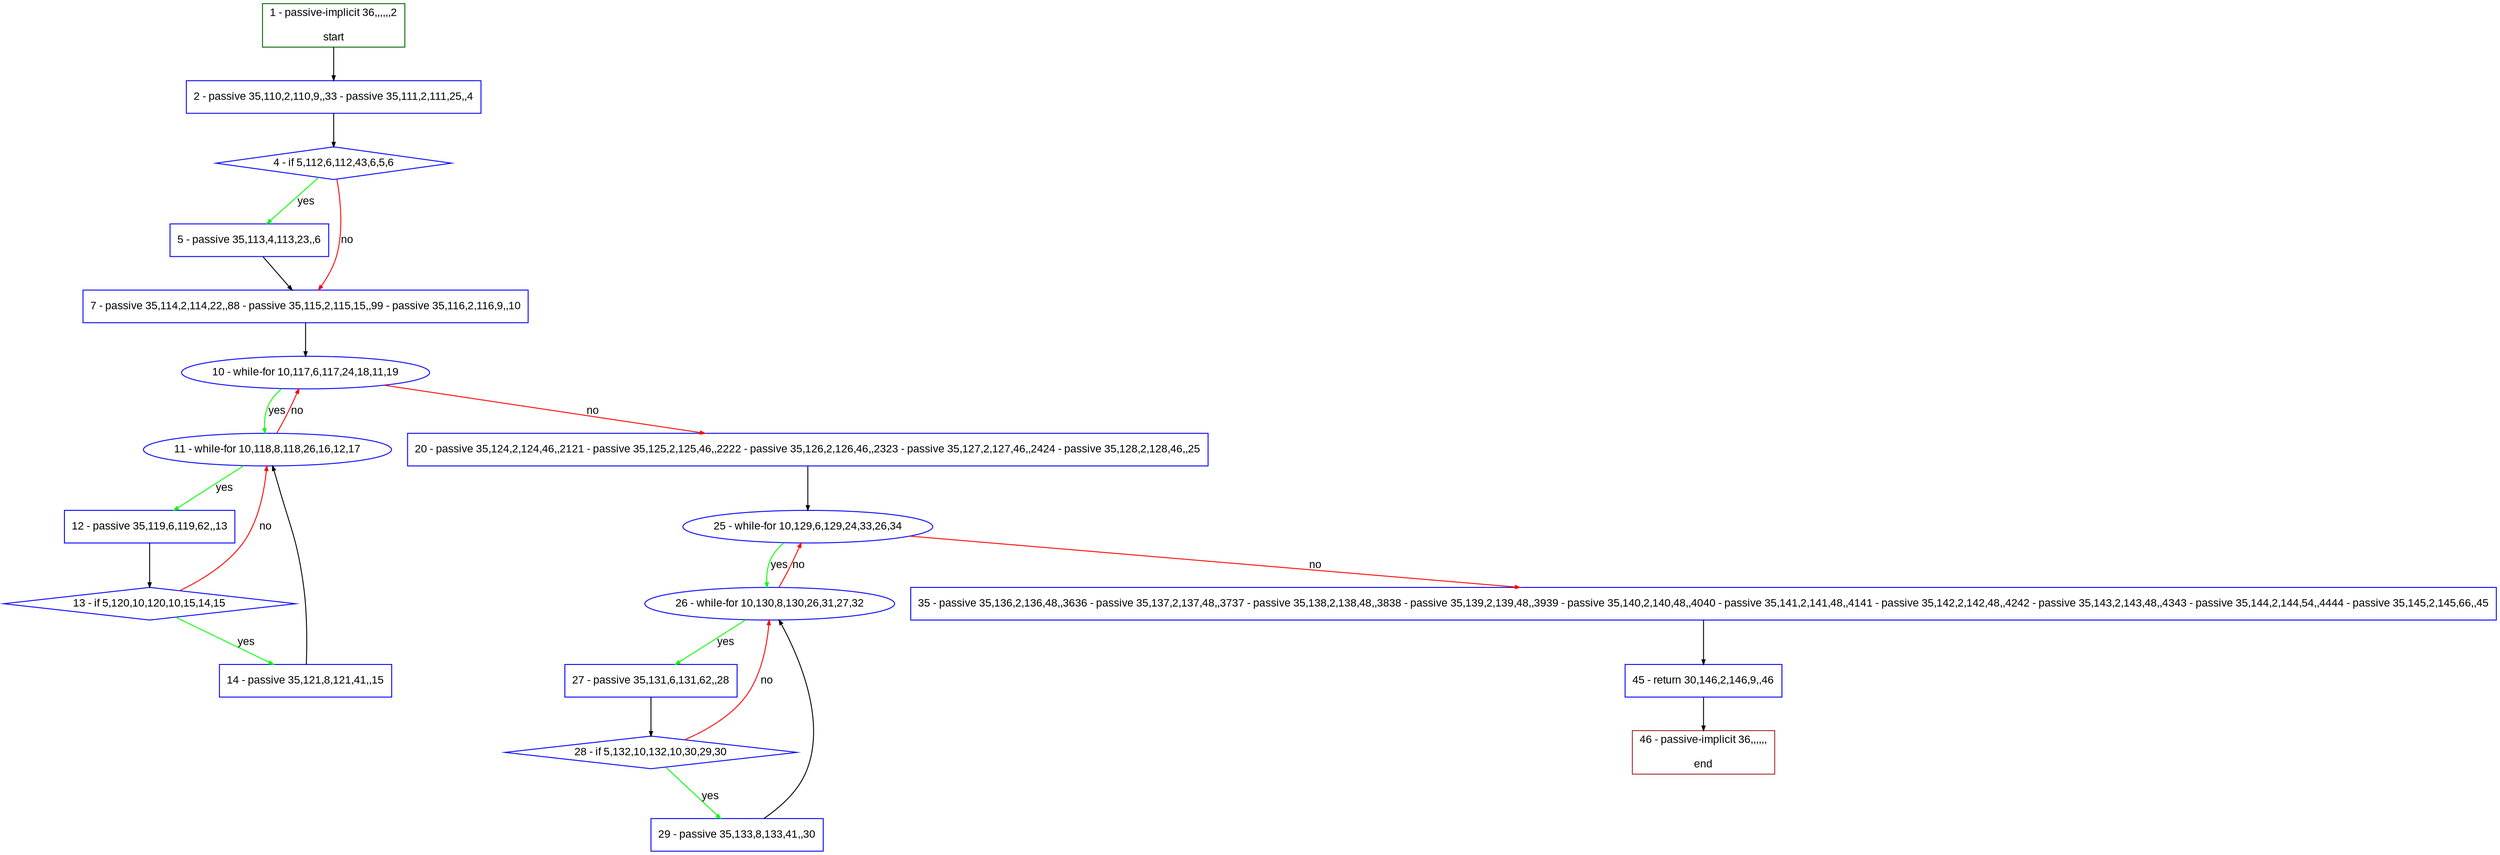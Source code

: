 digraph "" {
  graph [pack="true", label="", fontsize="12", packmode="clust", fontname="Arial", fillcolor="#FFFFCC", bgcolor="white", style="rounded,filled", compound="true"];
  node [node_initialized="no", label="", color="grey", fontsize="12", fillcolor="white", fontname="Arial", style="filled", shape="rectangle", compound="true", fixedsize="false"];
  edge [fontcolor="black", arrowhead="normal", arrowtail="none", arrowsize="0.5", ltail="", label="", color="black", fontsize="12", lhead="", fontname="Arial", dir="forward", compound="true"];
  __N1 [label="2 - passive 35,110,2,110,9,,33 - passive 35,111,2,111,25,,4", color="#0000ff", fillcolor="#ffffff", style="filled", shape="box"];
  __N2 [label="1 - passive-implicit 36,,,,,,2\n\nstart", color="#006400", fillcolor="#ffffff", style="filled", shape="box"];
  __N3 [label="4 - if 5,112,6,112,43,6,5,6", color="#0000ff", fillcolor="#ffffff", style="filled", shape="diamond"];
  __N4 [label="5 - passive 35,113,4,113,23,,6", color="#0000ff", fillcolor="#ffffff", style="filled", shape="box"];
  __N5 [label="7 - passive 35,114,2,114,22,,88 - passive 35,115,2,115,15,,99 - passive 35,116,2,116,9,,10", color="#0000ff", fillcolor="#ffffff", style="filled", shape="box"];
  __N6 [label="10 - while-for 10,117,6,117,24,18,11,19", color="#0000ff", fillcolor="#ffffff", style="filled", shape="oval"];
  __N7 [label="11 - while-for 10,118,8,118,26,16,12,17", color="#0000ff", fillcolor="#ffffff", style="filled", shape="oval"];
  __N8 [label="20 - passive 35,124,2,124,46,,2121 - passive 35,125,2,125,46,,2222 - passive 35,126,2,126,46,,2323 - passive 35,127,2,127,46,,2424 - passive 35,128,2,128,46,,25", color="#0000ff", fillcolor="#ffffff", style="filled", shape="box"];
  __N9 [label="12 - passive 35,119,6,119,62,,13", color="#0000ff", fillcolor="#ffffff", style="filled", shape="box"];
  __N10 [label="13 - if 5,120,10,120,10,15,14,15", color="#0000ff", fillcolor="#ffffff", style="filled", shape="diamond"];
  __N11 [label="14 - passive 35,121,8,121,41,,15", color="#0000ff", fillcolor="#ffffff", style="filled", shape="box"];
  __N12 [label="25 - while-for 10,129,6,129,24,33,26,34", color="#0000ff", fillcolor="#ffffff", style="filled", shape="oval"];
  __N13 [label="26 - while-for 10,130,8,130,26,31,27,32", color="#0000ff", fillcolor="#ffffff", style="filled", shape="oval"];
  __N14 [label="35 - passive 35,136,2,136,48,,3636 - passive 35,137,2,137,48,,3737 - passive 35,138,2,138,48,,3838 - passive 35,139,2,139,48,,3939 - passive 35,140,2,140,48,,4040 - passive 35,141,2,141,48,,4141 - passive 35,142,2,142,48,,4242 - passive 35,143,2,143,48,,4343 - passive 35,144,2,144,54,,4444 - passive 35,145,2,145,66,,45", color="#0000ff", fillcolor="#ffffff", style="filled", shape="box"];
  __N15 [label="27 - passive 35,131,6,131,62,,28", color="#0000ff", fillcolor="#ffffff", style="filled", shape="box"];
  __N16 [label="28 - if 5,132,10,132,10,30,29,30", color="#0000ff", fillcolor="#ffffff", style="filled", shape="diamond"];
  __N17 [label="29 - passive 35,133,8,133,41,,30", color="#0000ff", fillcolor="#ffffff", style="filled", shape="box"];
  __N18 [label="45 - return 30,146,2,146,9,,46", color="#0000ff", fillcolor="#ffffff", style="filled", shape="box"];
  __N19 [label="46 - passive-implicit 36,,,,,,\n\nend", color="#a52a2a", fillcolor="#ffffff", style="filled", shape="box"];
  __N2 -> __N1 [arrowhead="normal", arrowtail="none", color="#000000", label="", dir="forward"];
  __N1 -> __N3 [arrowhead="normal", arrowtail="none", color="#000000", label="", dir="forward"];
  __N3 -> __N4 [arrowhead="normal", arrowtail="none", color="#00ff00", label="yes", dir="forward"];
  __N3 -> __N5 [arrowhead="normal", arrowtail="none", color="#ff0000", label="no", dir="forward"];
  __N4 -> __N5 [arrowhead="normal", arrowtail="none", color="#000000", label="", dir="forward"];
  __N5 -> __N6 [arrowhead="normal", arrowtail="none", color="#000000", label="", dir="forward"];
  __N6 -> __N7 [arrowhead="normal", arrowtail="none", color="#00ff00", label="yes", dir="forward"];
  __N7 -> __N6 [arrowhead="normal", arrowtail="none", color="#ff0000", label="no", dir="forward"];
  __N6 -> __N8 [arrowhead="normal", arrowtail="none", color="#ff0000", label="no", dir="forward"];
  __N7 -> __N9 [arrowhead="normal", arrowtail="none", color="#00ff00", label="yes", dir="forward"];
  __N9 -> __N10 [arrowhead="normal", arrowtail="none", color="#000000", label="", dir="forward"];
  __N10 -> __N7 [arrowhead="normal", arrowtail="none", color="#ff0000", label="no", dir="forward"];
  __N10 -> __N11 [arrowhead="normal", arrowtail="none", color="#00ff00", label="yes", dir="forward"];
  __N11 -> __N7 [arrowhead="normal", arrowtail="none", color="#000000", label="", dir="forward"];
  __N8 -> __N12 [arrowhead="normal", arrowtail="none", color="#000000", label="", dir="forward"];
  __N12 -> __N13 [arrowhead="normal", arrowtail="none", color="#00ff00", label="yes", dir="forward"];
  __N13 -> __N12 [arrowhead="normal", arrowtail="none", color="#ff0000", label="no", dir="forward"];
  __N12 -> __N14 [arrowhead="normal", arrowtail="none", color="#ff0000", label="no", dir="forward"];
  __N13 -> __N15 [arrowhead="normal", arrowtail="none", color="#00ff00", label="yes", dir="forward"];
  __N15 -> __N16 [arrowhead="normal", arrowtail="none", color="#000000", label="", dir="forward"];
  __N16 -> __N13 [arrowhead="normal", arrowtail="none", color="#ff0000", label="no", dir="forward"];
  __N16 -> __N17 [arrowhead="normal", arrowtail="none", color="#00ff00", label="yes", dir="forward"];
  __N17 -> __N13 [arrowhead="normal", arrowtail="none", color="#000000", label="", dir="forward"];
  __N14 -> __N18 [arrowhead="normal", arrowtail="none", color="#000000", label="", dir="forward"];
  __N18 -> __N19 [arrowhead="normal", arrowtail="none", color="#000000", label="", dir="forward"];
}
